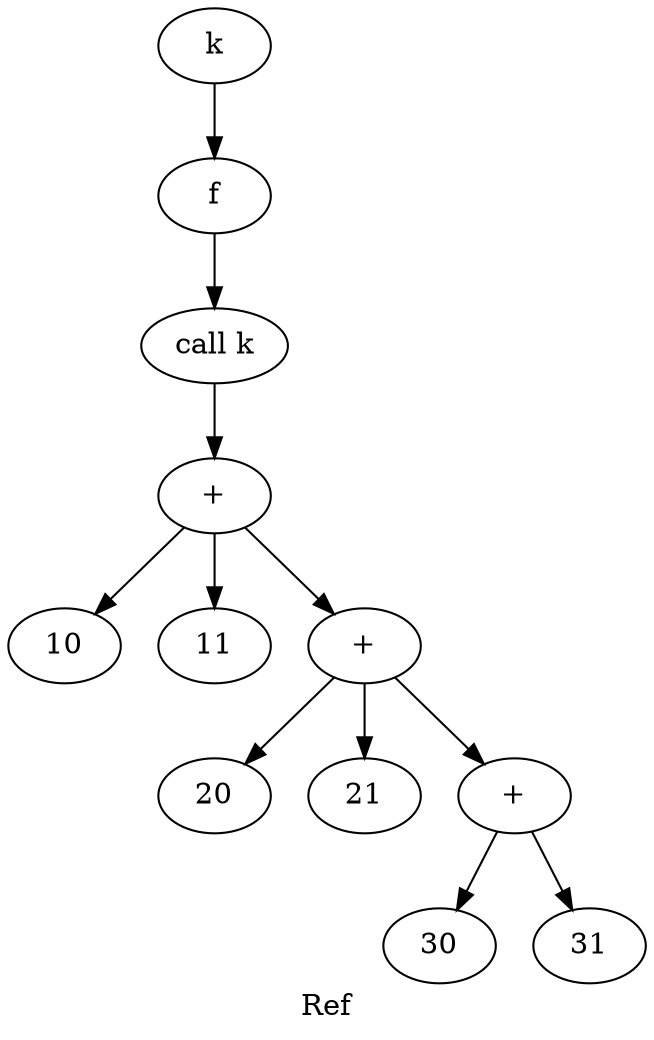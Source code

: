 digraph {
label="Ref";
x556f0d533810 -> x556f0d5345e0
x556f0d5345e0 -> x556f0d5344b0
x556f0d5344b0 -> x556f0d533e00
x556f0d533e00 -> x556f0d533bd0
x556f0d533e00 -> x556f0d533d20
x556f0d533e00 -> x556f0d534110
x556f0d534110 -> x556f0d533ee0
x556f0d534110 -> x556f0d534030
x556f0d534110 -> x556f0d534420
x556f0d534420 -> x556f0d5341f0
x556f0d534420 -> x556f0d534340
x556f0d533810 [label="k"];
x556f0d5345e0 [label="f"];
x556f0d5344b0 [label="call k"];
x556f0d533e00 [label="+"];
x556f0d533bd0 [label="10"];
x556f0d533d20 [label="11"];
x556f0d534110 [label="+"];
x556f0d533ee0 [label="20"];
x556f0d534030 [label="21"];
x556f0d534420 [label="+"];
x556f0d5341f0 [label="30"];
x556f0d534340 [label="31"];
}
